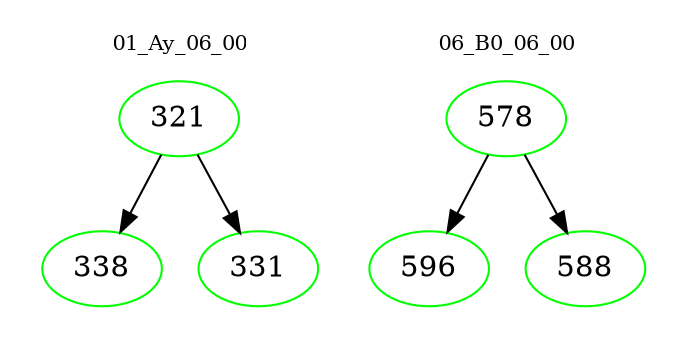 digraph{
subgraph cluster_0 {
color = white
label = "01_Ay_06_00";
fontsize=10;
T0_321 [label="321", color="green"]
T0_321 -> T0_338 [color="black"]
T0_338 [label="338", color="green"]
T0_321 -> T0_331 [color="black"]
T0_331 [label="331", color="green"]
}
subgraph cluster_1 {
color = white
label = "06_B0_06_00";
fontsize=10;
T1_578 [label="578", color="green"]
T1_578 -> T1_596 [color="black"]
T1_596 [label="596", color="green"]
T1_578 -> T1_588 [color="black"]
T1_588 [label="588", color="green"]
}
}
